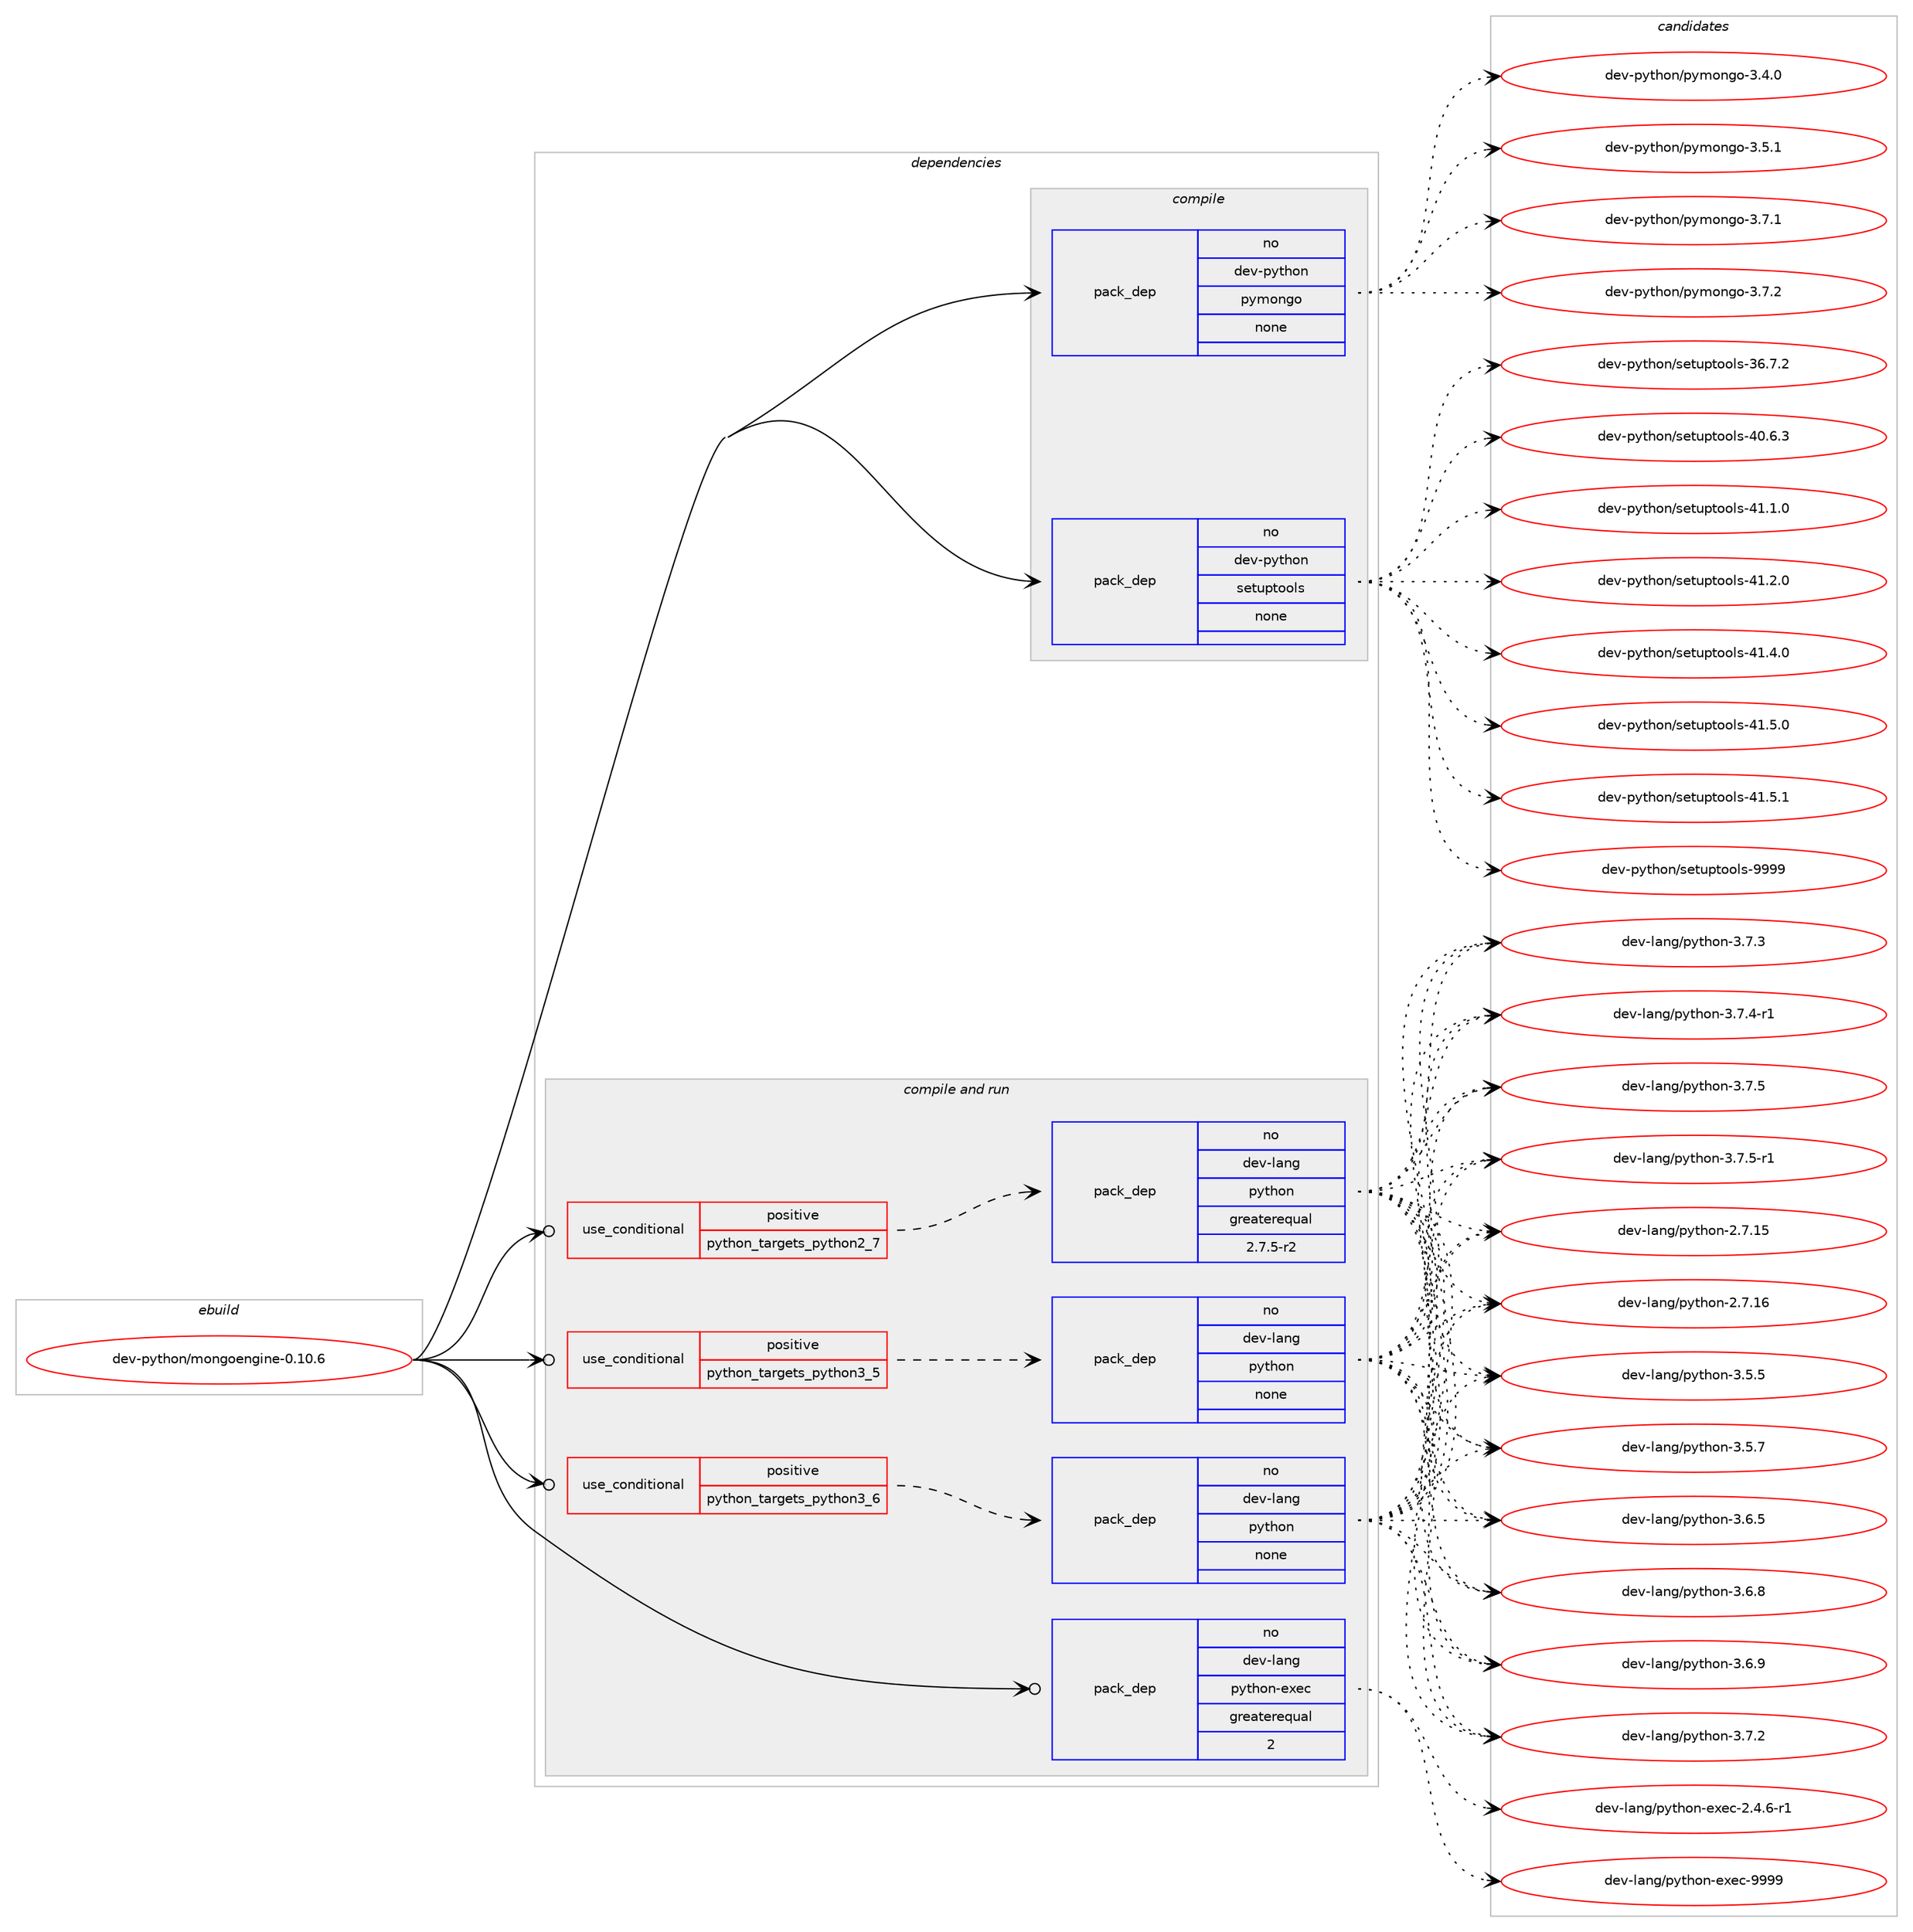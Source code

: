 digraph prolog {

# *************
# Graph options
# *************

newrank=true;
concentrate=true;
compound=true;
graph [rankdir=LR,fontname=Helvetica,fontsize=10,ranksep=1.5];#, ranksep=2.5, nodesep=0.2];
edge  [arrowhead=vee];
node  [fontname=Helvetica,fontsize=10];

# **********
# The ebuild
# **********

subgraph cluster_leftcol {
color=gray;
rank=same;
label=<<i>ebuild</i>>;
id [label="dev-python/mongoengine-0.10.6", color=red, width=4, href="../dev-python/mongoengine-0.10.6.svg"];
}

# ****************
# The dependencies
# ****************

subgraph cluster_midcol {
color=gray;
label=<<i>dependencies</i>>;
subgraph cluster_compile {
fillcolor="#eeeeee";
style=filled;
label=<<i>compile</i>>;
subgraph pack460461 {
dependency614881 [label=<<TABLE BORDER="0" CELLBORDER="1" CELLSPACING="0" CELLPADDING="4" WIDTH="220"><TR><TD ROWSPAN="6" CELLPADDING="30">pack_dep</TD></TR><TR><TD WIDTH="110">no</TD></TR><TR><TD>dev-python</TD></TR><TR><TD>pymongo</TD></TR><TR><TD>none</TD></TR><TR><TD></TD></TR></TABLE>>, shape=none, color=blue];
}
id:e -> dependency614881:w [weight=20,style="solid",arrowhead="vee"];
subgraph pack460462 {
dependency614882 [label=<<TABLE BORDER="0" CELLBORDER="1" CELLSPACING="0" CELLPADDING="4" WIDTH="220"><TR><TD ROWSPAN="6" CELLPADDING="30">pack_dep</TD></TR><TR><TD WIDTH="110">no</TD></TR><TR><TD>dev-python</TD></TR><TR><TD>setuptools</TD></TR><TR><TD>none</TD></TR><TR><TD></TD></TR></TABLE>>, shape=none, color=blue];
}
id:e -> dependency614882:w [weight=20,style="solid",arrowhead="vee"];
}
subgraph cluster_compileandrun {
fillcolor="#eeeeee";
style=filled;
label=<<i>compile and run</i>>;
subgraph cond142615 {
dependency614883 [label=<<TABLE BORDER="0" CELLBORDER="1" CELLSPACING="0" CELLPADDING="4"><TR><TD ROWSPAN="3" CELLPADDING="10">use_conditional</TD></TR><TR><TD>positive</TD></TR><TR><TD>python_targets_python2_7</TD></TR></TABLE>>, shape=none, color=red];
subgraph pack460463 {
dependency614884 [label=<<TABLE BORDER="0" CELLBORDER="1" CELLSPACING="0" CELLPADDING="4" WIDTH="220"><TR><TD ROWSPAN="6" CELLPADDING="30">pack_dep</TD></TR><TR><TD WIDTH="110">no</TD></TR><TR><TD>dev-lang</TD></TR><TR><TD>python</TD></TR><TR><TD>greaterequal</TD></TR><TR><TD>2.7.5-r2</TD></TR></TABLE>>, shape=none, color=blue];
}
dependency614883:e -> dependency614884:w [weight=20,style="dashed",arrowhead="vee"];
}
id:e -> dependency614883:w [weight=20,style="solid",arrowhead="odotvee"];
subgraph cond142616 {
dependency614885 [label=<<TABLE BORDER="0" CELLBORDER="1" CELLSPACING="0" CELLPADDING="4"><TR><TD ROWSPAN="3" CELLPADDING="10">use_conditional</TD></TR><TR><TD>positive</TD></TR><TR><TD>python_targets_python3_5</TD></TR></TABLE>>, shape=none, color=red];
subgraph pack460464 {
dependency614886 [label=<<TABLE BORDER="0" CELLBORDER="1" CELLSPACING="0" CELLPADDING="4" WIDTH="220"><TR><TD ROWSPAN="6" CELLPADDING="30">pack_dep</TD></TR><TR><TD WIDTH="110">no</TD></TR><TR><TD>dev-lang</TD></TR><TR><TD>python</TD></TR><TR><TD>none</TD></TR><TR><TD></TD></TR></TABLE>>, shape=none, color=blue];
}
dependency614885:e -> dependency614886:w [weight=20,style="dashed",arrowhead="vee"];
}
id:e -> dependency614885:w [weight=20,style="solid",arrowhead="odotvee"];
subgraph cond142617 {
dependency614887 [label=<<TABLE BORDER="0" CELLBORDER="1" CELLSPACING="0" CELLPADDING="4"><TR><TD ROWSPAN="3" CELLPADDING="10">use_conditional</TD></TR><TR><TD>positive</TD></TR><TR><TD>python_targets_python3_6</TD></TR></TABLE>>, shape=none, color=red];
subgraph pack460465 {
dependency614888 [label=<<TABLE BORDER="0" CELLBORDER="1" CELLSPACING="0" CELLPADDING="4" WIDTH="220"><TR><TD ROWSPAN="6" CELLPADDING="30">pack_dep</TD></TR><TR><TD WIDTH="110">no</TD></TR><TR><TD>dev-lang</TD></TR><TR><TD>python</TD></TR><TR><TD>none</TD></TR><TR><TD></TD></TR></TABLE>>, shape=none, color=blue];
}
dependency614887:e -> dependency614888:w [weight=20,style="dashed",arrowhead="vee"];
}
id:e -> dependency614887:w [weight=20,style="solid",arrowhead="odotvee"];
subgraph pack460466 {
dependency614889 [label=<<TABLE BORDER="0" CELLBORDER="1" CELLSPACING="0" CELLPADDING="4" WIDTH="220"><TR><TD ROWSPAN="6" CELLPADDING="30">pack_dep</TD></TR><TR><TD WIDTH="110">no</TD></TR><TR><TD>dev-lang</TD></TR><TR><TD>python-exec</TD></TR><TR><TD>greaterequal</TD></TR><TR><TD>2</TD></TR></TABLE>>, shape=none, color=blue];
}
id:e -> dependency614889:w [weight=20,style="solid",arrowhead="odotvee"];
}
subgraph cluster_run {
fillcolor="#eeeeee";
style=filled;
label=<<i>run</i>>;
}
}

# **************
# The candidates
# **************

subgraph cluster_choices {
rank=same;
color=gray;
label=<<i>candidates</i>>;

subgraph choice460461 {
color=black;
nodesep=1;
choice1001011184511212111610411111047112121109111110103111455146524648 [label="dev-python/pymongo-3.4.0", color=red, width=4,href="../dev-python/pymongo-3.4.0.svg"];
choice1001011184511212111610411111047112121109111110103111455146534649 [label="dev-python/pymongo-3.5.1", color=red, width=4,href="../dev-python/pymongo-3.5.1.svg"];
choice1001011184511212111610411111047112121109111110103111455146554649 [label="dev-python/pymongo-3.7.1", color=red, width=4,href="../dev-python/pymongo-3.7.1.svg"];
choice1001011184511212111610411111047112121109111110103111455146554650 [label="dev-python/pymongo-3.7.2", color=red, width=4,href="../dev-python/pymongo-3.7.2.svg"];
dependency614881:e -> choice1001011184511212111610411111047112121109111110103111455146524648:w [style=dotted,weight="100"];
dependency614881:e -> choice1001011184511212111610411111047112121109111110103111455146534649:w [style=dotted,weight="100"];
dependency614881:e -> choice1001011184511212111610411111047112121109111110103111455146554649:w [style=dotted,weight="100"];
dependency614881:e -> choice1001011184511212111610411111047112121109111110103111455146554650:w [style=dotted,weight="100"];
}
subgraph choice460462 {
color=black;
nodesep=1;
choice100101118451121211161041111104711510111611711211611111110811545515446554650 [label="dev-python/setuptools-36.7.2", color=red, width=4,href="../dev-python/setuptools-36.7.2.svg"];
choice100101118451121211161041111104711510111611711211611111110811545524846544651 [label="dev-python/setuptools-40.6.3", color=red, width=4,href="../dev-python/setuptools-40.6.3.svg"];
choice100101118451121211161041111104711510111611711211611111110811545524946494648 [label="dev-python/setuptools-41.1.0", color=red, width=4,href="../dev-python/setuptools-41.1.0.svg"];
choice100101118451121211161041111104711510111611711211611111110811545524946504648 [label="dev-python/setuptools-41.2.0", color=red, width=4,href="../dev-python/setuptools-41.2.0.svg"];
choice100101118451121211161041111104711510111611711211611111110811545524946524648 [label="dev-python/setuptools-41.4.0", color=red, width=4,href="../dev-python/setuptools-41.4.0.svg"];
choice100101118451121211161041111104711510111611711211611111110811545524946534648 [label="dev-python/setuptools-41.5.0", color=red, width=4,href="../dev-python/setuptools-41.5.0.svg"];
choice100101118451121211161041111104711510111611711211611111110811545524946534649 [label="dev-python/setuptools-41.5.1", color=red, width=4,href="../dev-python/setuptools-41.5.1.svg"];
choice10010111845112121116104111110471151011161171121161111111081154557575757 [label="dev-python/setuptools-9999", color=red, width=4,href="../dev-python/setuptools-9999.svg"];
dependency614882:e -> choice100101118451121211161041111104711510111611711211611111110811545515446554650:w [style=dotted,weight="100"];
dependency614882:e -> choice100101118451121211161041111104711510111611711211611111110811545524846544651:w [style=dotted,weight="100"];
dependency614882:e -> choice100101118451121211161041111104711510111611711211611111110811545524946494648:w [style=dotted,weight="100"];
dependency614882:e -> choice100101118451121211161041111104711510111611711211611111110811545524946504648:w [style=dotted,weight="100"];
dependency614882:e -> choice100101118451121211161041111104711510111611711211611111110811545524946524648:w [style=dotted,weight="100"];
dependency614882:e -> choice100101118451121211161041111104711510111611711211611111110811545524946534648:w [style=dotted,weight="100"];
dependency614882:e -> choice100101118451121211161041111104711510111611711211611111110811545524946534649:w [style=dotted,weight="100"];
dependency614882:e -> choice10010111845112121116104111110471151011161171121161111111081154557575757:w [style=dotted,weight="100"];
}
subgraph choice460463 {
color=black;
nodesep=1;
choice10010111845108971101034711212111610411111045504655464953 [label="dev-lang/python-2.7.15", color=red, width=4,href="../dev-lang/python-2.7.15.svg"];
choice10010111845108971101034711212111610411111045504655464954 [label="dev-lang/python-2.7.16", color=red, width=4,href="../dev-lang/python-2.7.16.svg"];
choice100101118451089711010347112121116104111110455146534653 [label="dev-lang/python-3.5.5", color=red, width=4,href="../dev-lang/python-3.5.5.svg"];
choice100101118451089711010347112121116104111110455146534655 [label="dev-lang/python-3.5.7", color=red, width=4,href="../dev-lang/python-3.5.7.svg"];
choice100101118451089711010347112121116104111110455146544653 [label="dev-lang/python-3.6.5", color=red, width=4,href="../dev-lang/python-3.6.5.svg"];
choice100101118451089711010347112121116104111110455146544656 [label="dev-lang/python-3.6.8", color=red, width=4,href="../dev-lang/python-3.6.8.svg"];
choice100101118451089711010347112121116104111110455146544657 [label="dev-lang/python-3.6.9", color=red, width=4,href="../dev-lang/python-3.6.9.svg"];
choice100101118451089711010347112121116104111110455146554650 [label="dev-lang/python-3.7.2", color=red, width=4,href="../dev-lang/python-3.7.2.svg"];
choice100101118451089711010347112121116104111110455146554651 [label="dev-lang/python-3.7.3", color=red, width=4,href="../dev-lang/python-3.7.3.svg"];
choice1001011184510897110103471121211161041111104551465546524511449 [label="dev-lang/python-3.7.4-r1", color=red, width=4,href="../dev-lang/python-3.7.4-r1.svg"];
choice100101118451089711010347112121116104111110455146554653 [label="dev-lang/python-3.7.5", color=red, width=4,href="../dev-lang/python-3.7.5.svg"];
choice1001011184510897110103471121211161041111104551465546534511449 [label="dev-lang/python-3.7.5-r1", color=red, width=4,href="../dev-lang/python-3.7.5-r1.svg"];
dependency614884:e -> choice10010111845108971101034711212111610411111045504655464953:w [style=dotted,weight="100"];
dependency614884:e -> choice10010111845108971101034711212111610411111045504655464954:w [style=dotted,weight="100"];
dependency614884:e -> choice100101118451089711010347112121116104111110455146534653:w [style=dotted,weight="100"];
dependency614884:e -> choice100101118451089711010347112121116104111110455146534655:w [style=dotted,weight="100"];
dependency614884:e -> choice100101118451089711010347112121116104111110455146544653:w [style=dotted,weight="100"];
dependency614884:e -> choice100101118451089711010347112121116104111110455146544656:w [style=dotted,weight="100"];
dependency614884:e -> choice100101118451089711010347112121116104111110455146544657:w [style=dotted,weight="100"];
dependency614884:e -> choice100101118451089711010347112121116104111110455146554650:w [style=dotted,weight="100"];
dependency614884:e -> choice100101118451089711010347112121116104111110455146554651:w [style=dotted,weight="100"];
dependency614884:e -> choice1001011184510897110103471121211161041111104551465546524511449:w [style=dotted,weight="100"];
dependency614884:e -> choice100101118451089711010347112121116104111110455146554653:w [style=dotted,weight="100"];
dependency614884:e -> choice1001011184510897110103471121211161041111104551465546534511449:w [style=dotted,weight="100"];
}
subgraph choice460464 {
color=black;
nodesep=1;
choice10010111845108971101034711212111610411111045504655464953 [label="dev-lang/python-2.7.15", color=red, width=4,href="../dev-lang/python-2.7.15.svg"];
choice10010111845108971101034711212111610411111045504655464954 [label="dev-lang/python-2.7.16", color=red, width=4,href="../dev-lang/python-2.7.16.svg"];
choice100101118451089711010347112121116104111110455146534653 [label="dev-lang/python-3.5.5", color=red, width=4,href="../dev-lang/python-3.5.5.svg"];
choice100101118451089711010347112121116104111110455146534655 [label="dev-lang/python-3.5.7", color=red, width=4,href="../dev-lang/python-3.5.7.svg"];
choice100101118451089711010347112121116104111110455146544653 [label="dev-lang/python-3.6.5", color=red, width=4,href="../dev-lang/python-3.6.5.svg"];
choice100101118451089711010347112121116104111110455146544656 [label="dev-lang/python-3.6.8", color=red, width=4,href="../dev-lang/python-3.6.8.svg"];
choice100101118451089711010347112121116104111110455146544657 [label="dev-lang/python-3.6.9", color=red, width=4,href="../dev-lang/python-3.6.9.svg"];
choice100101118451089711010347112121116104111110455146554650 [label="dev-lang/python-3.7.2", color=red, width=4,href="../dev-lang/python-3.7.2.svg"];
choice100101118451089711010347112121116104111110455146554651 [label="dev-lang/python-3.7.3", color=red, width=4,href="../dev-lang/python-3.7.3.svg"];
choice1001011184510897110103471121211161041111104551465546524511449 [label="dev-lang/python-3.7.4-r1", color=red, width=4,href="../dev-lang/python-3.7.4-r1.svg"];
choice100101118451089711010347112121116104111110455146554653 [label="dev-lang/python-3.7.5", color=red, width=4,href="../dev-lang/python-3.7.5.svg"];
choice1001011184510897110103471121211161041111104551465546534511449 [label="dev-lang/python-3.7.5-r1", color=red, width=4,href="../dev-lang/python-3.7.5-r1.svg"];
dependency614886:e -> choice10010111845108971101034711212111610411111045504655464953:w [style=dotted,weight="100"];
dependency614886:e -> choice10010111845108971101034711212111610411111045504655464954:w [style=dotted,weight="100"];
dependency614886:e -> choice100101118451089711010347112121116104111110455146534653:w [style=dotted,weight="100"];
dependency614886:e -> choice100101118451089711010347112121116104111110455146534655:w [style=dotted,weight="100"];
dependency614886:e -> choice100101118451089711010347112121116104111110455146544653:w [style=dotted,weight="100"];
dependency614886:e -> choice100101118451089711010347112121116104111110455146544656:w [style=dotted,weight="100"];
dependency614886:e -> choice100101118451089711010347112121116104111110455146544657:w [style=dotted,weight="100"];
dependency614886:e -> choice100101118451089711010347112121116104111110455146554650:w [style=dotted,weight="100"];
dependency614886:e -> choice100101118451089711010347112121116104111110455146554651:w [style=dotted,weight="100"];
dependency614886:e -> choice1001011184510897110103471121211161041111104551465546524511449:w [style=dotted,weight="100"];
dependency614886:e -> choice100101118451089711010347112121116104111110455146554653:w [style=dotted,weight="100"];
dependency614886:e -> choice1001011184510897110103471121211161041111104551465546534511449:w [style=dotted,weight="100"];
}
subgraph choice460465 {
color=black;
nodesep=1;
choice10010111845108971101034711212111610411111045504655464953 [label="dev-lang/python-2.7.15", color=red, width=4,href="../dev-lang/python-2.7.15.svg"];
choice10010111845108971101034711212111610411111045504655464954 [label="dev-lang/python-2.7.16", color=red, width=4,href="../dev-lang/python-2.7.16.svg"];
choice100101118451089711010347112121116104111110455146534653 [label="dev-lang/python-3.5.5", color=red, width=4,href="../dev-lang/python-3.5.5.svg"];
choice100101118451089711010347112121116104111110455146534655 [label="dev-lang/python-3.5.7", color=red, width=4,href="../dev-lang/python-3.5.7.svg"];
choice100101118451089711010347112121116104111110455146544653 [label="dev-lang/python-3.6.5", color=red, width=4,href="../dev-lang/python-3.6.5.svg"];
choice100101118451089711010347112121116104111110455146544656 [label="dev-lang/python-3.6.8", color=red, width=4,href="../dev-lang/python-3.6.8.svg"];
choice100101118451089711010347112121116104111110455146544657 [label="dev-lang/python-3.6.9", color=red, width=4,href="../dev-lang/python-3.6.9.svg"];
choice100101118451089711010347112121116104111110455146554650 [label="dev-lang/python-3.7.2", color=red, width=4,href="../dev-lang/python-3.7.2.svg"];
choice100101118451089711010347112121116104111110455146554651 [label="dev-lang/python-3.7.3", color=red, width=4,href="../dev-lang/python-3.7.3.svg"];
choice1001011184510897110103471121211161041111104551465546524511449 [label="dev-lang/python-3.7.4-r1", color=red, width=4,href="../dev-lang/python-3.7.4-r1.svg"];
choice100101118451089711010347112121116104111110455146554653 [label="dev-lang/python-3.7.5", color=red, width=4,href="../dev-lang/python-3.7.5.svg"];
choice1001011184510897110103471121211161041111104551465546534511449 [label="dev-lang/python-3.7.5-r1", color=red, width=4,href="../dev-lang/python-3.7.5-r1.svg"];
dependency614888:e -> choice10010111845108971101034711212111610411111045504655464953:w [style=dotted,weight="100"];
dependency614888:e -> choice10010111845108971101034711212111610411111045504655464954:w [style=dotted,weight="100"];
dependency614888:e -> choice100101118451089711010347112121116104111110455146534653:w [style=dotted,weight="100"];
dependency614888:e -> choice100101118451089711010347112121116104111110455146534655:w [style=dotted,weight="100"];
dependency614888:e -> choice100101118451089711010347112121116104111110455146544653:w [style=dotted,weight="100"];
dependency614888:e -> choice100101118451089711010347112121116104111110455146544656:w [style=dotted,weight="100"];
dependency614888:e -> choice100101118451089711010347112121116104111110455146544657:w [style=dotted,weight="100"];
dependency614888:e -> choice100101118451089711010347112121116104111110455146554650:w [style=dotted,weight="100"];
dependency614888:e -> choice100101118451089711010347112121116104111110455146554651:w [style=dotted,weight="100"];
dependency614888:e -> choice1001011184510897110103471121211161041111104551465546524511449:w [style=dotted,weight="100"];
dependency614888:e -> choice100101118451089711010347112121116104111110455146554653:w [style=dotted,weight="100"];
dependency614888:e -> choice1001011184510897110103471121211161041111104551465546534511449:w [style=dotted,weight="100"];
}
subgraph choice460466 {
color=black;
nodesep=1;
choice10010111845108971101034711212111610411111045101120101994550465246544511449 [label="dev-lang/python-exec-2.4.6-r1", color=red, width=4,href="../dev-lang/python-exec-2.4.6-r1.svg"];
choice10010111845108971101034711212111610411111045101120101994557575757 [label="dev-lang/python-exec-9999", color=red, width=4,href="../dev-lang/python-exec-9999.svg"];
dependency614889:e -> choice10010111845108971101034711212111610411111045101120101994550465246544511449:w [style=dotted,weight="100"];
dependency614889:e -> choice10010111845108971101034711212111610411111045101120101994557575757:w [style=dotted,weight="100"];
}
}

}
